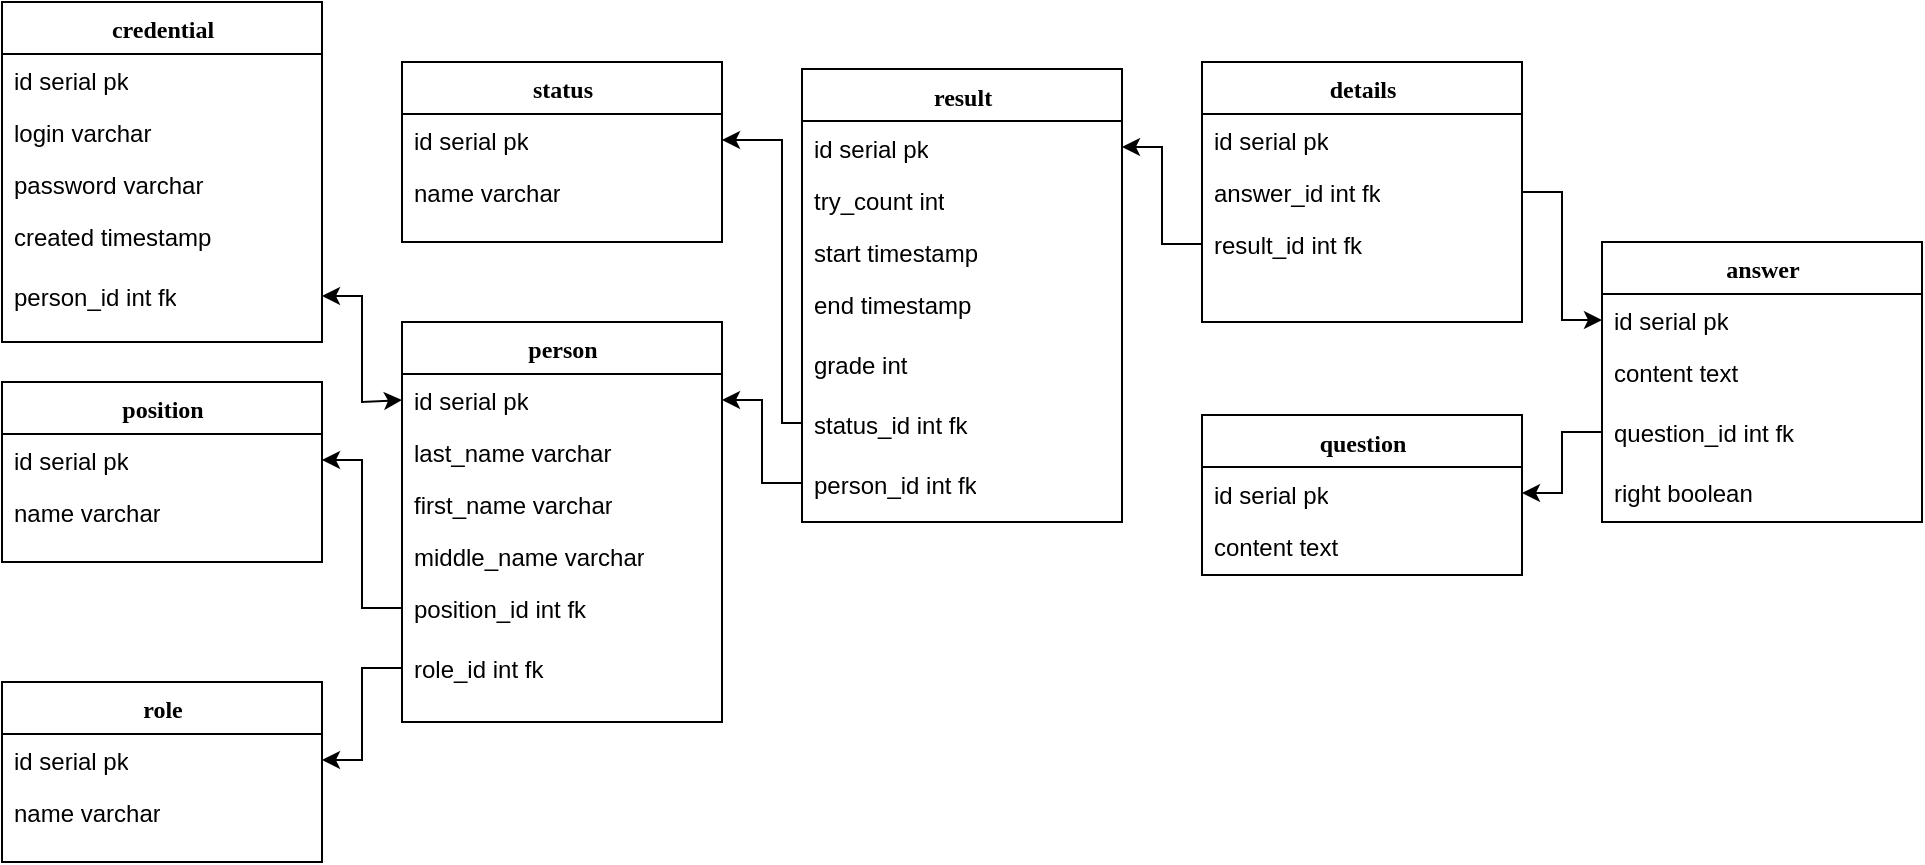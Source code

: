 <mxfile version="20.0.1" type="github">
  <diagram name="Page-1" id="9f46799a-70d6-7492-0946-bef42562c5a5">
    <mxGraphModel dx="1038" dy="547" grid="1" gridSize="10" guides="1" tooltips="1" connect="1" arrows="1" fold="1" page="1" pageScale="1" pageWidth="1100" pageHeight="850" background="none" math="0" shadow="0">
      <root>
        <mxCell id="0" />
        <mxCell id="1" parent="0" />
        <mxCell id="78961159f06e98e8-17" value="person" style="swimlane;html=1;fontStyle=1;align=center;verticalAlign=top;childLayout=stackLayout;horizontal=1;startSize=26;horizontalStack=0;resizeParent=1;resizeLast=0;collapsible=1;marginBottom=0;swimlaneFillColor=#ffffff;rounded=0;shadow=0;comic=0;labelBackgroundColor=none;strokeWidth=1;fillColor=none;fontFamily=Verdana;fontSize=12" parent="1" vertex="1">
          <mxGeometry x="240" y="240" width="160" height="200" as="geometry" />
        </mxCell>
        <mxCell id="78961159f06e98e8-21" value="id serial pk" style="text;html=1;strokeColor=none;fillColor=none;align=left;verticalAlign=top;spacingLeft=4;spacingRight=4;whiteSpace=wrap;overflow=hidden;rotatable=0;points=[[0,0.5],[1,0.5]];portConstraint=eastwest;" parent="78961159f06e98e8-17" vertex="1">
          <mxGeometry y="26" width="160" height="26" as="geometry" />
        </mxCell>
        <mxCell id="78961159f06e98e8-23" value="last_name varchar" style="text;html=1;strokeColor=none;fillColor=none;align=left;verticalAlign=top;spacingLeft=4;spacingRight=4;whiteSpace=wrap;overflow=hidden;rotatable=0;points=[[0,0.5],[1,0.5]];portConstraint=eastwest;" parent="78961159f06e98e8-17" vertex="1">
          <mxGeometry y="52" width="160" height="26" as="geometry" />
        </mxCell>
        <mxCell id="78961159f06e98e8-25" value="first_name varchar" style="text;html=1;strokeColor=none;fillColor=none;align=left;verticalAlign=top;spacingLeft=4;spacingRight=4;whiteSpace=wrap;overflow=hidden;rotatable=0;points=[[0,0.5],[1,0.5]];portConstraint=eastwest;" parent="78961159f06e98e8-17" vertex="1">
          <mxGeometry y="78" width="160" height="26" as="geometry" />
        </mxCell>
        <mxCell id="78961159f06e98e8-26" value="middle_name varchar" style="text;html=1;strokeColor=none;fillColor=none;align=left;verticalAlign=top;spacingLeft=4;spacingRight=4;whiteSpace=wrap;overflow=hidden;rotatable=0;points=[[0,0.5],[1,0.5]];portConstraint=eastwest;" parent="78961159f06e98e8-17" vertex="1">
          <mxGeometry y="104" width="160" height="26" as="geometry" />
        </mxCell>
        <mxCell id="78961159f06e98e8-24" value="position_id int fk" style="text;html=1;strokeColor=none;fillColor=none;align=left;verticalAlign=top;spacingLeft=4;spacingRight=4;whiteSpace=wrap;overflow=hidden;rotatable=0;points=[[0,0.5],[1,0.5]];portConstraint=eastwest;" parent="78961159f06e98e8-17" vertex="1">
          <mxGeometry y="130" width="160" height="26" as="geometry" />
        </mxCell>
        <mxCell id="AHCoagWtVUZfjO0nDSHG-2" value="credential" style="swimlane;html=1;fontStyle=1;align=center;verticalAlign=top;childLayout=stackLayout;horizontal=1;startSize=26;horizontalStack=0;resizeParent=1;resizeLast=0;collapsible=1;marginBottom=0;swimlaneFillColor=#ffffff;rounded=0;shadow=0;comic=0;labelBackgroundColor=none;strokeWidth=1;fillColor=none;fontFamily=Verdana;fontSize=12" vertex="1" parent="1">
          <mxGeometry x="40" y="80" width="160" height="170" as="geometry" />
        </mxCell>
        <mxCell id="AHCoagWtVUZfjO0nDSHG-3" value="id serial pk" style="text;html=1;strokeColor=none;fillColor=none;align=left;verticalAlign=top;spacingLeft=4;spacingRight=4;whiteSpace=wrap;overflow=hidden;rotatable=0;points=[[0,0.5],[1,0.5]];portConstraint=eastwest;" vertex="1" parent="AHCoagWtVUZfjO0nDSHG-2">
          <mxGeometry y="26" width="160" height="26" as="geometry" />
        </mxCell>
        <mxCell id="AHCoagWtVUZfjO0nDSHG-4" value="login varchar" style="text;html=1;strokeColor=none;fillColor=none;align=left;verticalAlign=top;spacingLeft=4;spacingRight=4;whiteSpace=wrap;overflow=hidden;rotatable=0;points=[[0,0.5],[1,0.5]];portConstraint=eastwest;" vertex="1" parent="AHCoagWtVUZfjO0nDSHG-2">
          <mxGeometry y="52" width="160" height="26" as="geometry" />
        </mxCell>
        <mxCell id="AHCoagWtVUZfjO0nDSHG-5" value="password varchar" style="text;html=1;strokeColor=none;fillColor=none;align=left;verticalAlign=top;spacingLeft=4;spacingRight=4;whiteSpace=wrap;overflow=hidden;rotatable=0;points=[[0,0.5],[1,0.5]];portConstraint=eastwest;" vertex="1" parent="AHCoagWtVUZfjO0nDSHG-2">
          <mxGeometry y="78" width="160" height="26" as="geometry" />
        </mxCell>
        <mxCell id="AHCoagWtVUZfjO0nDSHG-6" value="created timestamp" style="text;html=1;strokeColor=none;fillColor=none;align=left;verticalAlign=top;spacingLeft=4;spacingRight=4;whiteSpace=wrap;overflow=hidden;rotatable=0;points=[[0,0.5],[1,0.5]];portConstraint=eastwest;" vertex="1" parent="AHCoagWtVUZfjO0nDSHG-2">
          <mxGeometry y="104" width="160" height="26" as="geometry" />
        </mxCell>
        <mxCell id="AHCoagWtVUZfjO0nDSHG-9" value="" style="endArrow=classic;startArrow=classic;html=1;rounded=0;entryX=0;entryY=0.5;entryDx=0;entryDy=0;exitX=1;exitY=0.5;exitDx=0;exitDy=0;" edge="1" parent="1" source="AHCoagWtVUZfjO0nDSHG-10" target="78961159f06e98e8-21">
          <mxGeometry width="50" height="50" relative="1" as="geometry">
            <mxPoint x="250" y="170" as="sourcePoint" />
            <mxPoint x="460" y="350" as="targetPoint" />
            <Array as="points">
              <mxPoint x="220" y="227" />
              <mxPoint x="220" y="280" />
            </Array>
          </mxGeometry>
        </mxCell>
        <mxCell id="AHCoagWtVUZfjO0nDSHG-10" value="person_id int fk" style="text;html=1;strokeColor=none;fillColor=none;align=left;verticalAlign=top;spacingLeft=4;spacingRight=4;whiteSpace=wrap;overflow=hidden;rotatable=0;points=[[0,0.5],[1,0.5]];portConstraint=eastwest;" vertex="1" parent="1">
          <mxGeometry x="40" y="214" width="160" height="26" as="geometry" />
        </mxCell>
        <mxCell id="AHCoagWtVUZfjO0nDSHG-11" value="position" style="swimlane;html=1;fontStyle=1;align=center;verticalAlign=top;childLayout=stackLayout;horizontal=1;startSize=26;horizontalStack=0;resizeParent=1;resizeLast=0;collapsible=1;marginBottom=0;swimlaneFillColor=#ffffff;rounded=0;shadow=0;comic=0;labelBackgroundColor=none;strokeWidth=1;fillColor=none;fontFamily=Verdana;fontSize=12" vertex="1" parent="1">
          <mxGeometry x="40" y="270" width="160" height="90" as="geometry" />
        </mxCell>
        <mxCell id="AHCoagWtVUZfjO0nDSHG-12" value="id serial pk" style="text;html=1;strokeColor=none;fillColor=none;align=left;verticalAlign=top;spacingLeft=4;spacingRight=4;whiteSpace=wrap;overflow=hidden;rotatable=0;points=[[0,0.5],[1,0.5]];portConstraint=eastwest;" vertex="1" parent="AHCoagWtVUZfjO0nDSHG-11">
          <mxGeometry y="26" width="160" height="26" as="geometry" />
        </mxCell>
        <mxCell id="AHCoagWtVUZfjO0nDSHG-13" value="name varchar" style="text;html=1;strokeColor=none;fillColor=none;align=left;verticalAlign=top;spacingLeft=4;spacingRight=4;whiteSpace=wrap;overflow=hidden;rotatable=0;points=[[0,0.5],[1,0.5]];portConstraint=eastwest;" vertex="1" parent="AHCoagWtVUZfjO0nDSHG-11">
          <mxGeometry y="52" width="160" height="26" as="geometry" />
        </mxCell>
        <mxCell id="AHCoagWtVUZfjO0nDSHG-19" value="result" style="swimlane;html=1;fontStyle=1;align=center;verticalAlign=top;childLayout=stackLayout;horizontal=1;startSize=26;horizontalStack=0;resizeParent=1;resizeLast=0;collapsible=1;marginBottom=0;swimlaneFillColor=#ffffff;rounded=0;shadow=0;comic=0;labelBackgroundColor=none;strokeWidth=1;fillColor=none;fontFamily=Verdana;fontSize=12" vertex="1" parent="1">
          <mxGeometry x="440" y="113.5" width="160" height="226.5" as="geometry" />
        </mxCell>
        <mxCell id="AHCoagWtVUZfjO0nDSHG-20" value="id serial pk" style="text;html=1;strokeColor=none;fillColor=none;align=left;verticalAlign=top;spacingLeft=4;spacingRight=4;whiteSpace=wrap;overflow=hidden;rotatable=0;points=[[0,0.5],[1,0.5]];portConstraint=eastwest;" vertex="1" parent="AHCoagWtVUZfjO0nDSHG-19">
          <mxGeometry y="26" width="160" height="26" as="geometry" />
        </mxCell>
        <mxCell id="AHCoagWtVUZfjO0nDSHG-22" value="try_count int" style="text;html=1;strokeColor=none;fillColor=none;align=left;verticalAlign=top;spacingLeft=4;spacingRight=4;whiteSpace=wrap;overflow=hidden;rotatable=0;points=[[0,0.5],[1,0.5]];portConstraint=eastwest;" vertex="1" parent="AHCoagWtVUZfjO0nDSHG-19">
          <mxGeometry y="52" width="160" height="26" as="geometry" />
        </mxCell>
        <mxCell id="AHCoagWtVUZfjO0nDSHG-23" value="start timestamp" style="text;html=1;strokeColor=none;fillColor=none;align=left;verticalAlign=top;spacingLeft=4;spacingRight=4;whiteSpace=wrap;overflow=hidden;rotatable=0;points=[[0,0.5],[1,0.5]];portConstraint=eastwest;" vertex="1" parent="AHCoagWtVUZfjO0nDSHG-19">
          <mxGeometry y="78" width="160" height="26" as="geometry" />
        </mxCell>
        <mxCell id="AHCoagWtVUZfjO0nDSHG-24" value="end timestamp" style="text;html=1;strokeColor=none;fillColor=none;align=left;verticalAlign=top;spacingLeft=4;spacingRight=4;whiteSpace=wrap;overflow=hidden;rotatable=0;points=[[0,0.5],[1,0.5]];portConstraint=eastwest;" vertex="1" parent="AHCoagWtVUZfjO0nDSHG-19">
          <mxGeometry y="104" width="160" height="26" as="geometry" />
        </mxCell>
        <mxCell id="AHCoagWtVUZfjO0nDSHG-28" value="grade int" style="text;html=1;strokeColor=none;fillColor=none;align=left;verticalAlign=top;spacingLeft=4;spacingRight=4;whiteSpace=wrap;overflow=hidden;rotatable=0;points=[[0,0.5],[1,0.5]];portConstraint=eastwest;" vertex="1" parent="1">
          <mxGeometry x="440" y="247.5" width="160" height="26" as="geometry" />
        </mxCell>
        <mxCell id="AHCoagWtVUZfjO0nDSHG-74" style="edgeStyle=orthogonalEdgeStyle;rounded=0;orthogonalLoop=1;jettySize=auto;html=1;exitX=0;exitY=0.5;exitDx=0;exitDy=0;entryX=1;entryY=0.5;entryDx=0;entryDy=0;" edge="1" parent="1" source="AHCoagWtVUZfjO0nDSHG-29" target="AHCoagWtVUZfjO0nDSHG-34">
          <mxGeometry relative="1" as="geometry">
            <Array as="points">
              <mxPoint x="430" y="291" />
              <mxPoint x="430" y="149" />
            </Array>
          </mxGeometry>
        </mxCell>
        <mxCell id="AHCoagWtVUZfjO0nDSHG-29" value="status_id int fk" style="text;html=1;strokeColor=none;fillColor=none;align=left;verticalAlign=top;spacingLeft=4;spacingRight=4;whiteSpace=wrap;overflow=hidden;rotatable=0;points=[[0,0.5],[1,0.5]];portConstraint=eastwest;" vertex="1" parent="1">
          <mxGeometry x="440" y="277.5" width="160" height="26" as="geometry" />
        </mxCell>
        <mxCell id="AHCoagWtVUZfjO0nDSHG-73" style="edgeStyle=orthogonalEdgeStyle;rounded=0;orthogonalLoop=1;jettySize=auto;html=1;exitX=0;exitY=0.5;exitDx=0;exitDy=0;entryX=1;entryY=0.5;entryDx=0;entryDy=0;" edge="1" parent="1" source="AHCoagWtVUZfjO0nDSHG-30" target="78961159f06e98e8-21">
          <mxGeometry relative="1" as="geometry" />
        </mxCell>
        <mxCell id="AHCoagWtVUZfjO0nDSHG-30" value="person_id int fk" style="text;html=1;strokeColor=none;fillColor=none;align=left;verticalAlign=top;spacingLeft=4;spacingRight=4;whiteSpace=wrap;overflow=hidden;rotatable=0;points=[[0,0.5],[1,0.5]];portConstraint=eastwest;" vertex="1" parent="1">
          <mxGeometry x="440" y="307.5" width="160" height="26" as="geometry" />
        </mxCell>
        <mxCell id="AHCoagWtVUZfjO0nDSHG-33" value="status" style="swimlane;html=1;fontStyle=1;align=center;verticalAlign=top;childLayout=stackLayout;horizontal=1;startSize=26;horizontalStack=0;resizeParent=1;resizeLast=0;collapsible=1;marginBottom=0;swimlaneFillColor=#ffffff;rounded=0;shadow=0;comic=0;labelBackgroundColor=none;strokeWidth=1;fillColor=none;fontFamily=Verdana;fontSize=12" vertex="1" parent="1">
          <mxGeometry x="240" y="110" width="160" height="90" as="geometry" />
        </mxCell>
        <mxCell id="AHCoagWtVUZfjO0nDSHG-34" value="id serial pk" style="text;html=1;strokeColor=none;fillColor=none;align=left;verticalAlign=top;spacingLeft=4;spacingRight=4;whiteSpace=wrap;overflow=hidden;rotatable=0;points=[[0,0.5],[1,0.5]];portConstraint=eastwest;" vertex="1" parent="AHCoagWtVUZfjO0nDSHG-33">
          <mxGeometry y="26" width="160" height="26" as="geometry" />
        </mxCell>
        <mxCell id="AHCoagWtVUZfjO0nDSHG-35" value="name varchar" style="text;html=1;strokeColor=none;fillColor=none;align=left;verticalAlign=top;spacingLeft=4;spacingRight=4;whiteSpace=wrap;overflow=hidden;rotatable=0;points=[[0,0.5],[1,0.5]];portConstraint=eastwest;" vertex="1" parent="AHCoagWtVUZfjO0nDSHG-33">
          <mxGeometry y="52" width="160" height="26" as="geometry" />
        </mxCell>
        <mxCell id="AHCoagWtVUZfjO0nDSHG-37" value="details" style="swimlane;html=1;fontStyle=1;align=center;verticalAlign=top;childLayout=stackLayout;horizontal=1;startSize=26;horizontalStack=0;resizeParent=1;resizeLast=0;collapsible=1;marginBottom=0;swimlaneFillColor=#ffffff;rounded=0;shadow=0;comic=0;labelBackgroundColor=none;strokeWidth=1;fillColor=none;fontFamily=Verdana;fontSize=12" vertex="1" parent="1">
          <mxGeometry x="640" y="110" width="160" height="130" as="geometry" />
        </mxCell>
        <mxCell id="AHCoagWtVUZfjO0nDSHG-38" value="id serial pk" style="text;html=1;strokeColor=none;fillColor=none;align=left;verticalAlign=top;spacingLeft=4;spacingRight=4;whiteSpace=wrap;overflow=hidden;rotatable=0;points=[[0,0.5],[1,0.5]];portConstraint=eastwest;" vertex="1" parent="AHCoagWtVUZfjO0nDSHG-37">
          <mxGeometry y="26" width="160" height="26" as="geometry" />
        </mxCell>
        <mxCell id="AHCoagWtVUZfjO0nDSHG-40" value="answer_id int fk" style="text;html=1;strokeColor=none;fillColor=none;align=left;verticalAlign=top;spacingLeft=4;spacingRight=4;whiteSpace=wrap;overflow=hidden;rotatable=0;points=[[0,0.5],[1,0.5]];portConstraint=eastwest;" vertex="1" parent="AHCoagWtVUZfjO0nDSHG-37">
          <mxGeometry y="52" width="160" height="26" as="geometry" />
        </mxCell>
        <mxCell id="AHCoagWtVUZfjO0nDSHG-43" value="result_id int fk" style="text;html=1;strokeColor=none;fillColor=none;align=left;verticalAlign=top;spacingLeft=4;spacingRight=4;whiteSpace=wrap;overflow=hidden;rotatable=0;points=[[0,0.5],[1,0.5]];portConstraint=eastwest;" vertex="1" parent="AHCoagWtVUZfjO0nDSHG-37">
          <mxGeometry y="78" width="160" height="26" as="geometry" />
        </mxCell>
        <mxCell id="AHCoagWtVUZfjO0nDSHG-44" value="question" style="swimlane;html=1;fontStyle=1;align=center;verticalAlign=top;childLayout=stackLayout;horizontal=1;startSize=26;horizontalStack=0;resizeParent=1;resizeLast=0;collapsible=1;marginBottom=0;swimlaneFillColor=#ffffff;rounded=0;shadow=0;comic=0;labelBackgroundColor=none;strokeWidth=1;fillColor=none;fontFamily=Verdana;fontSize=12" vertex="1" parent="1">
          <mxGeometry x="640" y="286.5" width="160" height="80" as="geometry" />
        </mxCell>
        <mxCell id="AHCoagWtVUZfjO0nDSHG-45" value="id serial pk" style="text;html=1;strokeColor=none;fillColor=none;align=left;verticalAlign=top;spacingLeft=4;spacingRight=4;whiteSpace=wrap;overflow=hidden;rotatable=0;points=[[0,0.5],[1,0.5]];portConstraint=eastwest;" vertex="1" parent="AHCoagWtVUZfjO0nDSHG-44">
          <mxGeometry y="26" width="160" height="26" as="geometry" />
        </mxCell>
        <mxCell id="AHCoagWtVUZfjO0nDSHG-46" value="content text" style="text;html=1;strokeColor=none;fillColor=none;align=left;verticalAlign=top;spacingLeft=4;spacingRight=4;whiteSpace=wrap;overflow=hidden;rotatable=0;points=[[0,0.5],[1,0.5]];portConstraint=eastwest;" vertex="1" parent="AHCoagWtVUZfjO0nDSHG-44">
          <mxGeometry y="52" width="160" height="26" as="geometry" />
        </mxCell>
        <mxCell id="AHCoagWtVUZfjO0nDSHG-50" value="answer" style="swimlane;html=1;fontStyle=1;align=center;verticalAlign=top;childLayout=stackLayout;horizontal=1;startSize=26;horizontalStack=0;resizeParent=1;resizeLast=0;collapsible=1;marginBottom=0;swimlaneFillColor=#ffffff;rounded=0;shadow=0;comic=0;labelBackgroundColor=none;strokeWidth=1;fillColor=none;fontFamily=Verdana;fontSize=12" vertex="1" parent="1">
          <mxGeometry x="840" y="200" width="160" height="140" as="geometry" />
        </mxCell>
        <mxCell id="AHCoagWtVUZfjO0nDSHG-51" value="id serial pk" style="text;html=1;strokeColor=none;fillColor=none;align=left;verticalAlign=top;spacingLeft=4;spacingRight=4;whiteSpace=wrap;overflow=hidden;rotatable=0;points=[[0,0.5],[1,0.5]];portConstraint=eastwest;" vertex="1" parent="AHCoagWtVUZfjO0nDSHG-50">
          <mxGeometry y="26" width="160" height="26" as="geometry" />
        </mxCell>
        <mxCell id="AHCoagWtVUZfjO0nDSHG-52" value="content text" style="text;html=1;strokeColor=none;fillColor=none;align=left;verticalAlign=top;spacingLeft=4;spacingRight=4;whiteSpace=wrap;overflow=hidden;rotatable=0;points=[[0,0.5],[1,0.5]];portConstraint=eastwest;" vertex="1" parent="AHCoagWtVUZfjO0nDSHG-50">
          <mxGeometry y="52" width="160" height="26" as="geometry" />
        </mxCell>
        <mxCell id="AHCoagWtVUZfjO0nDSHG-71" style="edgeStyle=orthogonalEdgeStyle;rounded=0;orthogonalLoop=1;jettySize=auto;html=1;exitX=0;exitY=0.5;exitDx=0;exitDy=0;entryX=1;entryY=0.5;entryDx=0;entryDy=0;" edge="1" parent="1" source="AHCoagWtVUZfjO0nDSHG-53" target="AHCoagWtVUZfjO0nDSHG-45">
          <mxGeometry relative="1" as="geometry" />
        </mxCell>
        <mxCell id="AHCoagWtVUZfjO0nDSHG-53" value="question_id int fk" style="text;html=1;strokeColor=none;fillColor=none;align=left;verticalAlign=top;spacingLeft=4;spacingRight=4;whiteSpace=wrap;overflow=hidden;rotatable=0;points=[[0,0.5],[1,0.5]];portConstraint=eastwest;" vertex="1" parent="1">
          <mxGeometry x="840" y="282" width="160" height="26" as="geometry" />
        </mxCell>
        <mxCell id="AHCoagWtVUZfjO0nDSHG-57" value="right boolean" style="text;html=1;strokeColor=none;fillColor=none;align=left;verticalAlign=top;spacingLeft=4;spacingRight=4;whiteSpace=wrap;overflow=hidden;rotatable=0;points=[[0,0.5],[1,0.5]];portConstraint=eastwest;" vertex="1" parent="1">
          <mxGeometry x="840" y="312" width="160" height="26" as="geometry" />
        </mxCell>
        <mxCell id="AHCoagWtVUZfjO0nDSHG-64" style="edgeStyle=orthogonalEdgeStyle;rounded=0;orthogonalLoop=1;jettySize=auto;html=1;exitX=0;exitY=0.5;exitDx=0;exitDy=0;entryX=1;entryY=0.5;entryDx=0;entryDy=0;" edge="1" parent="1" source="AHCoagWtVUZfjO0nDSHG-58" target="AHCoagWtVUZfjO0nDSHG-60">
          <mxGeometry relative="1" as="geometry" />
        </mxCell>
        <mxCell id="AHCoagWtVUZfjO0nDSHG-58" value="role_id int fk" style="text;html=1;strokeColor=none;fillColor=none;align=left;verticalAlign=top;spacingLeft=4;spacingRight=4;whiteSpace=wrap;overflow=hidden;rotatable=0;points=[[0,0.5],[1,0.5]];portConstraint=eastwest;" vertex="1" parent="1">
          <mxGeometry x="240" y="400" width="160" height="26" as="geometry" />
        </mxCell>
        <mxCell id="AHCoagWtVUZfjO0nDSHG-59" value="role" style="swimlane;html=1;fontStyle=1;align=center;verticalAlign=top;childLayout=stackLayout;horizontal=1;startSize=26;horizontalStack=0;resizeParent=1;resizeLast=0;collapsible=1;marginBottom=0;swimlaneFillColor=#ffffff;rounded=0;shadow=0;comic=0;labelBackgroundColor=none;strokeWidth=1;fillColor=none;fontFamily=Verdana;fontSize=12" vertex="1" parent="1">
          <mxGeometry x="40" y="420" width="160" height="90" as="geometry" />
        </mxCell>
        <mxCell id="AHCoagWtVUZfjO0nDSHG-60" value="id serial pk" style="text;html=1;strokeColor=none;fillColor=none;align=left;verticalAlign=top;spacingLeft=4;spacingRight=4;whiteSpace=wrap;overflow=hidden;rotatable=0;points=[[0,0.5],[1,0.5]];portConstraint=eastwest;" vertex="1" parent="AHCoagWtVUZfjO0nDSHG-59">
          <mxGeometry y="26" width="160" height="26" as="geometry" />
        </mxCell>
        <mxCell id="AHCoagWtVUZfjO0nDSHG-61" value="name varchar" style="text;html=1;strokeColor=none;fillColor=none;align=left;verticalAlign=top;spacingLeft=4;spacingRight=4;whiteSpace=wrap;overflow=hidden;rotatable=0;points=[[0,0.5],[1,0.5]];portConstraint=eastwest;" vertex="1" parent="AHCoagWtVUZfjO0nDSHG-59">
          <mxGeometry y="52" width="160" height="26" as="geometry" />
        </mxCell>
        <mxCell id="AHCoagWtVUZfjO0nDSHG-65" style="edgeStyle=orthogonalEdgeStyle;rounded=0;orthogonalLoop=1;jettySize=auto;html=1;exitX=0;exitY=0.5;exitDx=0;exitDy=0;entryX=1;entryY=0.5;entryDx=0;entryDy=0;" edge="1" parent="1" source="78961159f06e98e8-24" target="AHCoagWtVUZfjO0nDSHG-12">
          <mxGeometry relative="1" as="geometry" />
        </mxCell>
        <mxCell id="AHCoagWtVUZfjO0nDSHG-72" style="edgeStyle=orthogonalEdgeStyle;rounded=0;orthogonalLoop=1;jettySize=auto;html=1;exitX=0;exitY=0.5;exitDx=0;exitDy=0;entryX=1;entryY=0.5;entryDx=0;entryDy=0;" edge="1" parent="1" source="AHCoagWtVUZfjO0nDSHG-43" target="AHCoagWtVUZfjO0nDSHG-20">
          <mxGeometry relative="1" as="geometry" />
        </mxCell>
        <mxCell id="AHCoagWtVUZfjO0nDSHG-75" style="edgeStyle=orthogonalEdgeStyle;rounded=0;orthogonalLoop=1;jettySize=auto;html=1;exitX=1;exitY=0.5;exitDx=0;exitDy=0;entryX=0;entryY=0.5;entryDx=0;entryDy=0;" edge="1" parent="1" source="AHCoagWtVUZfjO0nDSHG-40" target="AHCoagWtVUZfjO0nDSHG-51">
          <mxGeometry relative="1" as="geometry" />
        </mxCell>
      </root>
    </mxGraphModel>
  </diagram>
</mxfile>
